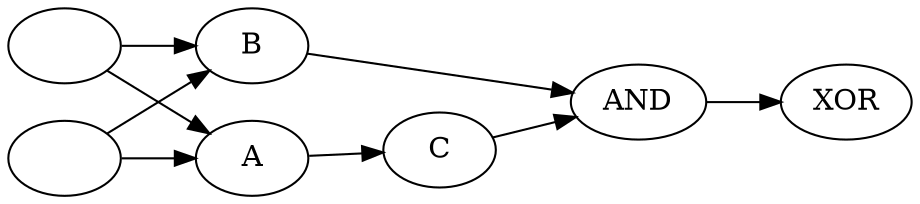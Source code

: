 // Multilayer Perceptron
digraph {
	graph [rankdir=LR]
	a [label=" "]
	b [label=" "]
	c [label=A]
	d [label=B]
	e [label=C]
	f [label=AND]
	g [label=XOR]
	a -> c
	a -> d
	b -> c
	b -> d
	c -> e
	e -> f
	d -> f
	f -> g
}
